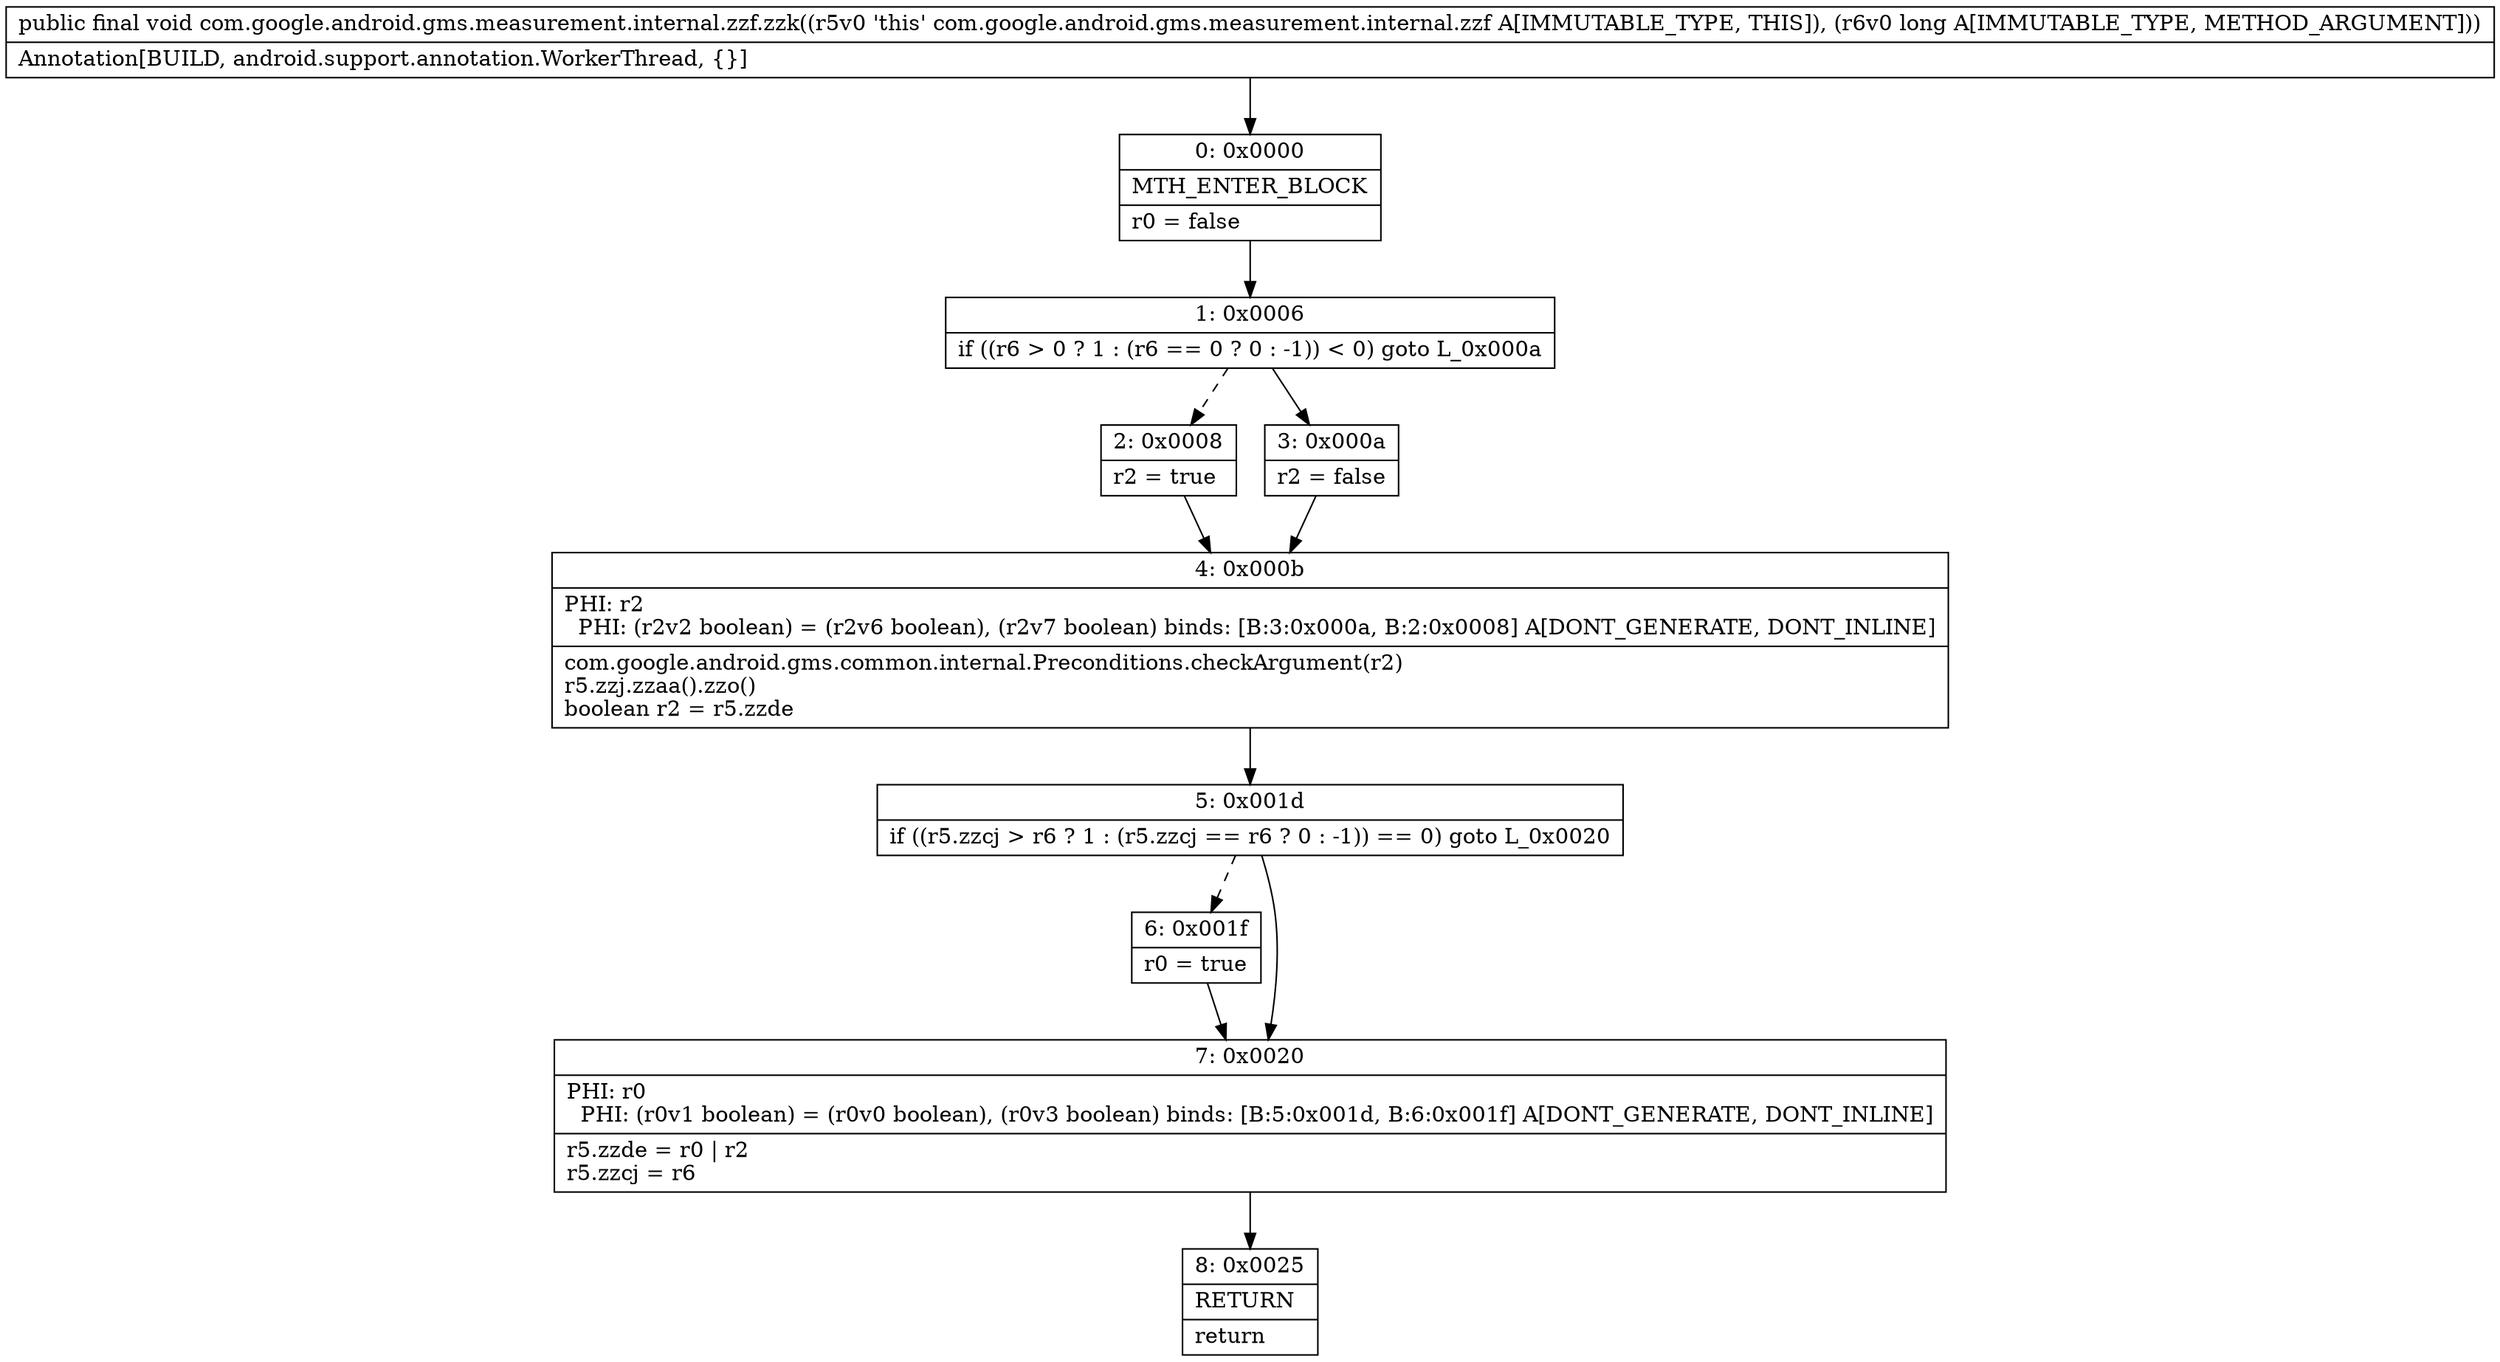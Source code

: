 digraph "CFG forcom.google.android.gms.measurement.internal.zzf.zzk(J)V" {
Node_0 [shape=record,label="{0\:\ 0x0000|MTH_ENTER_BLOCK\l|r0 = false\l}"];
Node_1 [shape=record,label="{1\:\ 0x0006|if ((r6 \> 0 ? 1 : (r6 == 0 ? 0 : \-1)) \< 0) goto L_0x000a\l}"];
Node_2 [shape=record,label="{2\:\ 0x0008|r2 = true\l}"];
Node_3 [shape=record,label="{3\:\ 0x000a|r2 = false\l}"];
Node_4 [shape=record,label="{4\:\ 0x000b|PHI: r2 \l  PHI: (r2v2 boolean) = (r2v6 boolean), (r2v7 boolean) binds: [B:3:0x000a, B:2:0x0008] A[DONT_GENERATE, DONT_INLINE]\l|com.google.android.gms.common.internal.Preconditions.checkArgument(r2)\lr5.zzj.zzaa().zzo()\lboolean r2 = r5.zzde\l}"];
Node_5 [shape=record,label="{5\:\ 0x001d|if ((r5.zzcj \> r6 ? 1 : (r5.zzcj == r6 ? 0 : \-1)) == 0) goto L_0x0020\l}"];
Node_6 [shape=record,label="{6\:\ 0x001f|r0 = true\l}"];
Node_7 [shape=record,label="{7\:\ 0x0020|PHI: r0 \l  PHI: (r0v1 boolean) = (r0v0 boolean), (r0v3 boolean) binds: [B:5:0x001d, B:6:0x001f] A[DONT_GENERATE, DONT_INLINE]\l|r5.zzde = r0 \| r2\lr5.zzcj = r6\l}"];
Node_8 [shape=record,label="{8\:\ 0x0025|RETURN\l|return\l}"];
MethodNode[shape=record,label="{public final void com.google.android.gms.measurement.internal.zzf.zzk((r5v0 'this' com.google.android.gms.measurement.internal.zzf A[IMMUTABLE_TYPE, THIS]), (r6v0 long A[IMMUTABLE_TYPE, METHOD_ARGUMENT]))  | Annotation[BUILD, android.support.annotation.WorkerThread, \{\}]\l}"];
MethodNode -> Node_0;
Node_0 -> Node_1;
Node_1 -> Node_2[style=dashed];
Node_1 -> Node_3;
Node_2 -> Node_4;
Node_3 -> Node_4;
Node_4 -> Node_5;
Node_5 -> Node_6[style=dashed];
Node_5 -> Node_7;
Node_6 -> Node_7;
Node_7 -> Node_8;
}

